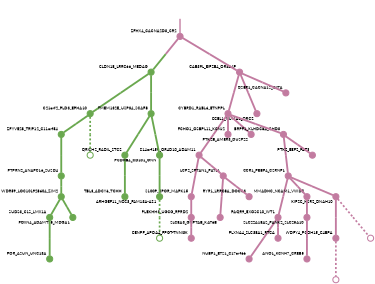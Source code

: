 strict digraph  {
graph[splines=false]; nodesep=0.7; rankdir=TB; ranksep=0.6; forcelabels=true; dpi=600; size=2.5;
0 [color="#c27ba0ff", fillcolor="#c27ba0ff", fixedsize=true, fontname=Lato, fontsize="12pt", height="0.25", label="", penwidth=3, shape=circle, style=filled, xlabel=ZFHX4_CACNA2D3_CR2];
3 [color="#6aa84fff", fillcolor="#6aa84fff", fixedsize=true, fontname=Lato, fontsize="12pt", height="0.25", label="", penwidth=3, shape=circle, style=filled, xlabel=CLDN18_LRRC66_MEDAG];
19 [color="#c27ba0ff", fillcolor="#c27ba0ff", fixedsize=true, fontname=Lato, fontsize="12pt", height="0.25", label="", penwidth=3, shape=circle, style=filled, xlabel=CAB39L_EIF2B4_OR3A4P];
1 [color="#6aa84fff", fillcolor="#6aa84fff", fixedsize=true, fontname=Lato, fontsize="12pt", height="0.25", label="", penwidth=3, shape=circle, style=filled, xlabel=QRICH2_RADIL_STC2];
6 [color="#6aa84fff", fillcolor="#6aa84fff", fixedsize=true, fontname=Lato, fontsize="12pt", height="0.25", label="", penwidth=3, shape=circle, style=filled, xlabel=TBL3_ADCY6_TCHH];
2 [color="#c27ba0ff", fillcolor="#c27ba0ff", fixedsize=true, fontname=Lato, fontsize="12pt", height="0.25", label="", penwidth=3, shape=circle, style=filled, xlabel=CYBRD1_RABL6_ETNPPL];
4 [color="#c27ba0ff", fillcolor="#c27ba0ff", fixedsize=true, fontname=Lato, fontsize="12pt", height="0.25", label="", penwidth=3, shape=circle, style=filled, xlabel=C14orf159_OR4D10_ADAM11];
26 [color="#c27ba0ff", fillcolor="#c27ba0ff", fixedsize=true, fontname=Lato, fontsize="12pt", height="0.25", label="", penwidth=3, shape=circle, style=filled, xlabel=FCHO1_OSBPL11_KCNJ2];
27 [color="#c27ba0ff", fillcolor="#c27ba0ff", fixedsize=true, fontname=Lato, fontsize="12pt", height="0.25", label="", penwidth=3, shape=circle, style=filled, xlabel=PTK2B_AMER3_DUSP22];
31 [color="#c27ba0ff", fillcolor="#c27ba0ff", fixedsize=true, fontname=Lato, fontsize="12pt", height="0.25", label="", penwidth=3, shape=circle, style=filled, xlabel=BRPF1_KLHDC8A_CHD3];
7 [color="#6aa84fff", fillcolor="#6aa84fff", fixedsize=true, fontname=Lato, fontsize="12pt", height="0.25", label="", penwidth=3, shape=circle, style=filled, xlabel=C21orf2_PLD3_EPHA10];
17 [color="#6aa84fff", fillcolor="#6aa84fff", fixedsize=true, fontname=Lato, fontsize="12pt", height="0.25", label="", penwidth=3, shape=circle, style=filled, xlabel=TMEM132E_USP34_SCAF8];
18 [color="#c27ba0ff", fillcolor="#c27ba0ff", fixedsize=true, fontname=Lato, fontsize="12pt", height="0.25", label="", penwidth=3, shape=circle, style=filled, xlabel=S100P_EPOR_MAPK15];
35 [color="#c27ba0ff", fillcolor="#c27ba0ff", fixedsize=true, fontname=Lato, fontsize="12pt", height="0.25", label="", penwidth=3, shape=circle, style=filled, xlabel=LCP2_SPTAN1_PATL1];
5 [color="#6aa84fff", fillcolor="#6aa84fff", fixedsize=true, fontname=Lato, fontsize="12pt", height="0.25", label="", penwidth=3, shape=circle, style=filled, xlabel=PCDHB4_CD101_GNN];
10 [color="#6aa84fff", fillcolor="#6aa84fff", fixedsize=true, fontname=Lato, fontsize="12pt", height="0.25", label="", penwidth=3, shape=circle, style=filled, xlabel="ARHGEF11_NOS3_FAM13A-AS1"];
37 [color="#6aa84fff", fillcolor="#6aa84fff", fixedsize=true, fontname=Lato, fontsize="12pt", height="0.25", label="", penwidth=3, shape=circle, style=filled, xlabel=ZFYVE28_TRIP12_C11orf54];
38 [color="#6aa84fff", fillcolor="#6aa84fff", fixedsize=true, fontname=Lato, fontsize="12pt", height="0.25", label="", penwidth=3, shape=circle, style=solid, xlabel=""];
9 [color="#c27ba0ff", fillcolor="#c27ba0ff", fixedsize=true, fontname=Lato, fontsize="12pt", height="0.25", label="", penwidth=3, shape=circle, style=filled, xlabel=PAQR9_EXOSC10_WT1];
15 [color="#c27ba0ff", fillcolor="#c27ba0ff", fixedsize=true, fontname=Lato, fontsize="12pt", height="0.25", label="", penwidth=3, shape=circle, style=filled, xlabel=NUBP1_ETS1_C17orf66];
34 [color="#c27ba0ff", fillcolor="#c27ba0ff", fixedsize=true, fontname=Lato, fontsize="12pt", height="0.25", label="", penwidth=3, shape=circle, style=filled, xlabel=PLXNA4_SLC38A1_RTCA];
39 [color="#6aa84fff", fillcolor="#6aa84fff", fixedsize=true, fontname=Lato, fontsize="12pt", height="0.25", label="", penwidth=3, shape=circle, style=solid, xlabel=""];
11 [color="#c27ba0ff", fillcolor="#c27ba0ff", fixedsize=true, fontname=Lato, fontsize="12pt", height="0.25", label="", penwidth=3, shape=circle, style=filled, xlabel=WDFY4_PCDH15_C4BPA];
40 [color="#c27ba0ff", fillcolor="#c27ba0ff", fixedsize=true, fontname=Lato, fontsize="12pt", height="0.25", label="", penwidth=3, shape=circle, style=solid, xlabel=""];
13 [color="#6aa84fff", fillcolor="#6aa84fff", fixedsize=true, fontname=Lato, fontsize="12pt", height="0.25", label="", penwidth=3, shape=circle, style=filled, xlabel=PTPRN2_ANAPC16_SUSD4];
33 [color="#6aa84fff", fillcolor="#6aa84fff", fixedsize=true, fontname=Lato, fontsize="12pt", height="0.25", label="", penwidth=3, shape=circle, style=filled, xlabel=WDR59_LOC101928604_ZIM2];
14 [color="#c27ba0ff", fillcolor="#c27ba0ff", fixedsize=true, fontname=Lato, fontsize="12pt", height="0.25", label="", penwidth=3, shape=circle, style=filled, xlabel=CCR1_PEBP4_CSRNP1];
21 [color="#c27ba0ff", fillcolor="#c27ba0ff", fixedsize=true, fontname=Lato, fontsize="12pt", height="0.25", label="", penwidth=3, shape=circle, style=filled, xlabel=MMADHC_NCAM1_VWDE];
29 [color="#c27ba0ff", fillcolor="#c27ba0ff", fixedsize=true, fontname=Lato, fontsize="12pt", height="0.25", label="", penwidth=3, shape=circle, style=filled, xlabel=KIF2C_KSR2_DNAH10];
24 [color="#c27ba0ff", fillcolor="#c27ba0ff", fixedsize=true, fontname=Lato, fontsize="12pt", height="0.25", label="", penwidth=3, shape=circle, style=filled, xlabel=PLEKHH3_UGCG_RPRD2];
12 [color="#c27ba0ff", fillcolor="#c27ba0ff", fixedsize=true, fontname=Lato, fontsize="12pt", height="0.25", label="", penwidth=3, shape=circle, style=filled, xlabel=CCBL1_NUMA1_ORC2];
30 [color="#c27ba0ff", fillcolor="#c27ba0ff", fixedsize=true, fontname=Lato, fontsize="12pt", height="0.25", label="", penwidth=3, shape=circle, style=filled, xlabel=QSER1_CACNA1S_CIITA];
22 [color="#c27ba0ff", fillcolor="#c27ba0ff", fixedsize=true, fontname=Lato, fontsize="12pt", height="0.25", label="", penwidth=3, shape=circle, style=filled, xlabel=SLC22A18AS_PANK2_SLC25A10];
8 [color="#c27ba0ff", fillcolor="#c27ba0ff", fixedsize=true, fontname=Lato, fontsize="12pt", height="0.25", label="", penwidth=3, shape=circle, style=filled, xlabel=ANO1_KCNH7_CREB5];
25 [color="#c27ba0ff", fillcolor="#c27ba0ff", fixedsize=true, fontname=Lato, fontsize="12pt", height="0.25", label="", penwidth=3, shape=circle, style=filled, xlabel="CENPF_APOA4_FPGT-TNNI3K"];
41 [color="#c27ba0ff", fillcolor="#c27ba0ff", fixedsize=true, fontname=Lato, fontsize="12pt", height="0.25", label="", penwidth=3, shape=circle, style=solid, xlabel=""];
23 [color="#c27ba0ff", fillcolor="#c27ba0ff", fixedsize=true, fontname=Lato, fontsize="12pt", height="0.25", label="", penwidth=3, shape=circle, style=filled, xlabel=PTK2_EEF2_FAT3];
32 [color="#6aa84fff", fillcolor="#6aa84fff", fixedsize=true, fontname=Lato, fontsize="12pt", height="0.25", label="", penwidth=3, shape=circle, style=filled, xlabel=SUDS3_C1S_LMX1A];
20 [color="#6aa84fff", fillcolor="#6aa84fff", fixedsize=true, fontname=Lato, fontsize="12pt", height="0.25", label="", penwidth=3, shape=circle, style=filled, xlabel=POR_ASUN_UNC13A];
28 [color="#6aa84fff", fillcolor="#6aa84fff", fixedsize=true, fontname=Lato, fontsize="12pt", height="0.25", label="", penwidth=3, shape=circle, style=filled, xlabel=FOXN4_ADAMTS5_MDGA1];
16 [color="#c27ba0ff", fillcolor="#c27ba0ff", fixedsize=true, fontname=Lato, fontsize="12pt", height="0.25", label="", penwidth=3, shape=circle, style=filled, xlabel=SLC8A3_GNPTAB_KAT6B];
36 [color="#c27ba0ff", fillcolor="#c27ba0ff", fixedsize=true, fontname=Lato, fontsize="12pt", height="0.25", label="", penwidth=3, shape=circle, style=filled, xlabel=RYR1_LRRC8A_DOCK3];
normal [label="", penwidth=3, style=invis, xlabel=ZFHX4_CACNA2D3_CR2];
0 -> 3  [arrowsize=0, color="#c27ba0ff;0.5:#6aa84fff", minlen="2.0", penwidth="5.5", style=solid];
0 -> 19  [arrowsize=0, color="#c27ba0ff;0.5:#c27ba0ff", minlen="2.0", penwidth="5.5", style=solid];
3 -> 7  [arrowsize=0, color="#6aa84fff;0.5:#6aa84fff", minlen="2.0", penwidth="5.5", style=solid];
3 -> 17  [arrowsize=0, color="#6aa84fff;0.5:#6aa84fff", minlen="2.0", penwidth="5.5", style=solid];
19 -> 2  [arrowsize=0, color="#c27ba0ff;0.5:#c27ba0ff", minlen="2.0", penwidth="5.5", style=solid];
19 -> 12  [arrowsize=0, color="#c27ba0ff;0.5:#c27ba0ff", minlen="2.0", penwidth="5.5", style=solid];
19 -> 30  [arrowsize=0, color="#c27ba0ff;0.5:#c27ba0ff", minlen="1.4000000953674316", penwidth="5.5", style=solid];
1 -> 6  [arrowsize=0, color="#6aa84fff;0.5:#6aa84fff", minlen="2.0", penwidth="5.5", style=solid];
2 -> 4  [arrowsize=0, color="#c27ba0ff;0.5:#c27ba0ff", minlen="2.0", penwidth="5.5", style=solid];
2 -> 26  [arrowsize=0, color="#c27ba0ff;0.5:#c27ba0ff", minlen="1.600000023841858", penwidth="5.5", style=solid];
2 -> 27  [arrowsize=0, color="#c27ba0ff;0.5:#c27ba0ff", minlen="1.4000000953674316", penwidth="5.5", style=solid];
2 -> 31  [arrowsize=0, color="#c27ba0ff;0.5:#c27ba0ff", minlen="1.2000000476837158", penwidth="5.5", style=solid];
4 -> 18  [arrowsize=0, color="#c27ba0ff;0.5:#c27ba0ff", minlen="2.0", penwidth="5.5", style=solid];
4 -> 35  [arrowsize=0, color="#c27ba0ff;0.5:#c27ba0ff", minlen="1.0", penwidth="5.5", style=solid];
31 -> 14  [arrowsize=0, color="#c27ba0ff;0.5:#c27ba0ff", minlen="2.0", penwidth="5.5", style=solid];
31 -> 23  [arrowsize=0, color="#c27ba0ff;0.5:#c27ba0ff", minlen="1.600000023841858", penwidth="5.5", style=solid];
7 -> 37  [arrowsize=0, color="#6aa84fff;0.5:#6aa84fff", minlen="1.0", penwidth="5.5", style=solid];
7 -> 38  [arrowsize=0, color="#6aa84fff;0.5:#6aa84fff", minlen="2.0", penwidth=5, style=dashed];
17 -> 1  [arrowsize=0, color="#6aa84fff;0.5:#6aa84fff", minlen="2.0", penwidth="5.5", style=solid];
17 -> 5  [arrowsize=0, color="#6aa84fff;0.5:#6aa84fff", minlen="2.0", penwidth="5.5", style=solid];
18 -> 24  [arrowsize=0, color="#c27ba0ff;0.5:#c27ba0ff", minlen="1.600000023841858", penwidth="5.5", style=solid];
35 -> 16  [arrowsize=0, color="#c27ba0ff;0.5:#c27ba0ff", minlen="2.0", penwidth="5.5", style=solid];
35 -> 36  [arrowsize=0, color="#c27ba0ff;0.5:#c27ba0ff", minlen="1.0", penwidth="5.5", style=solid];
5 -> 10  [arrowsize=0, color="#6aa84fff;0.5:#6aa84fff", minlen="2.0", penwidth="5.5", style=solid];
10 -> 39  [arrowsize=0, color="#6aa84fff;0.5:#6aa84fff", minlen="2.0", penwidth=5, style=dashed];
37 -> 13  [arrowsize=0, color="#6aa84fff;0.5:#6aa84fff", minlen="2.0", penwidth="5.5", style=solid];
9 -> 15  [arrowsize=0, color="#c27ba0ff;0.5:#c27ba0ff", minlen="2.0", penwidth="5.5", style=solid];
9 -> 34  [arrowsize=0, color="#c27ba0ff;0.5:#c27ba0ff", minlen="1.0", penwidth="5.5", style=solid];
11 -> 40  [arrowsize=0, color="#c27ba0ff;0.5:#c27ba0ff", minlen="2.0", penwidth=5, style=dashed];
13 -> 33  [arrowsize=0, color="#6aa84fff;0.5:#6aa84fff", minlen="1.2000000476837158", penwidth="5.5", style=solid];
33 -> 28  [arrowsize=0, color="#6aa84fff;0.5:#6aa84fff", minlen="1.4000000953674316", penwidth="5.5", style=solid];
33 -> 32  [arrowsize=0, color="#6aa84fff;0.5:#6aa84fff", minlen="1.2000000476837158", penwidth="5.5", style=solid];
14 -> 9  [arrowsize=0, color="#c27ba0ff;0.5:#c27ba0ff", minlen="2.0", penwidth="5.5", style=solid];
14 -> 21  [arrowsize=0, color="#c27ba0ff;0.5:#c27ba0ff", minlen="1.600000023841858", penwidth="5.5", style=solid];
14 -> 29  [arrowsize=0, color="#c27ba0ff;0.5:#c27ba0ff", minlen="1.4000000953674316", penwidth="5.5", style=solid];
21 -> 22  [arrowsize=0, color="#c27ba0ff;0.5:#c27ba0ff", minlen="1.600000023841858", penwidth="5.5", style=solid];
29 -> 11  [arrowsize=0, color="#c27ba0ff;0.5:#c27ba0ff", minlen="2.0", penwidth="5.5", style=solid];
29 -> 41  [arrowsize=0, color="#c27ba0ff;0.5:#c27ba0ff", minlen="2.0", penwidth=5, style=dashed];
24 -> 25  [arrowsize=0, color="#c27ba0ff;0.5:#c27ba0ff", minlen="1.600000023841858", penwidth="5.5", style=solid];
22 -> 8  [arrowsize=0, color="#c27ba0ff;0.5:#c27ba0ff", minlen="2.0", penwidth="5.5", style=solid];
32 -> 20  [arrowsize=0, color="#6aa84fff;0.5:#6aa84fff", minlen="2.0", penwidth="5.5", style=solid];
normal -> 0  [arrowsize=0, color="#c27ba0ff", label="", penwidth=4, style=solid];
}
